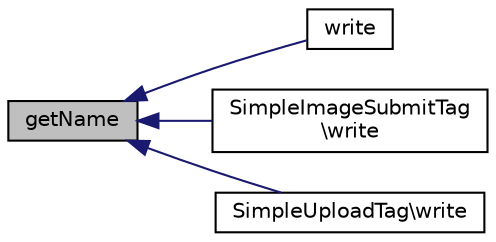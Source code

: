 digraph "getName"
{
  edge [fontname="Helvetica",fontsize="10",labelfontname="Helvetica",labelfontsize="10"];
  node [fontname="Helvetica",fontsize="10",shape=record];
  rankdir="LR";
  Node1 [label="getName",height=0.2,width=0.4,color="black", fillcolor="grey75", style="filled" fontcolor="black"];
  Node1 -> Node2 [dir="back",color="midnightblue",fontsize="10",style="solid",fontname="Helvetica"];
  Node2 [label="write",height=0.2,width=0.4,color="black", fillcolor="white", style="filled",URL="$class_simple_widget.html#ac157d43ea3158de892427e7f1630fa34"];
  Node1 -> Node3 [dir="back",color="midnightblue",fontsize="10",style="solid",fontname="Helvetica"];
  Node3 [label="SimpleImageSubmitTag\l\\write",height=0.2,width=0.4,color="black", fillcolor="white", style="filled",URL="$class_simple_image_submit_tag.html#acf4a5e4785fdf3619621668cfc2f0e68"];
  Node1 -> Node4 [dir="back",color="midnightblue",fontsize="10",style="solid",fontname="Helvetica"];
  Node4 [label="SimpleUploadTag\\write",height=0.2,width=0.4,color="black", fillcolor="white", style="filled",URL="$class_simple_upload_tag.html#ac157d43ea3158de892427e7f1630fa34"];
}
